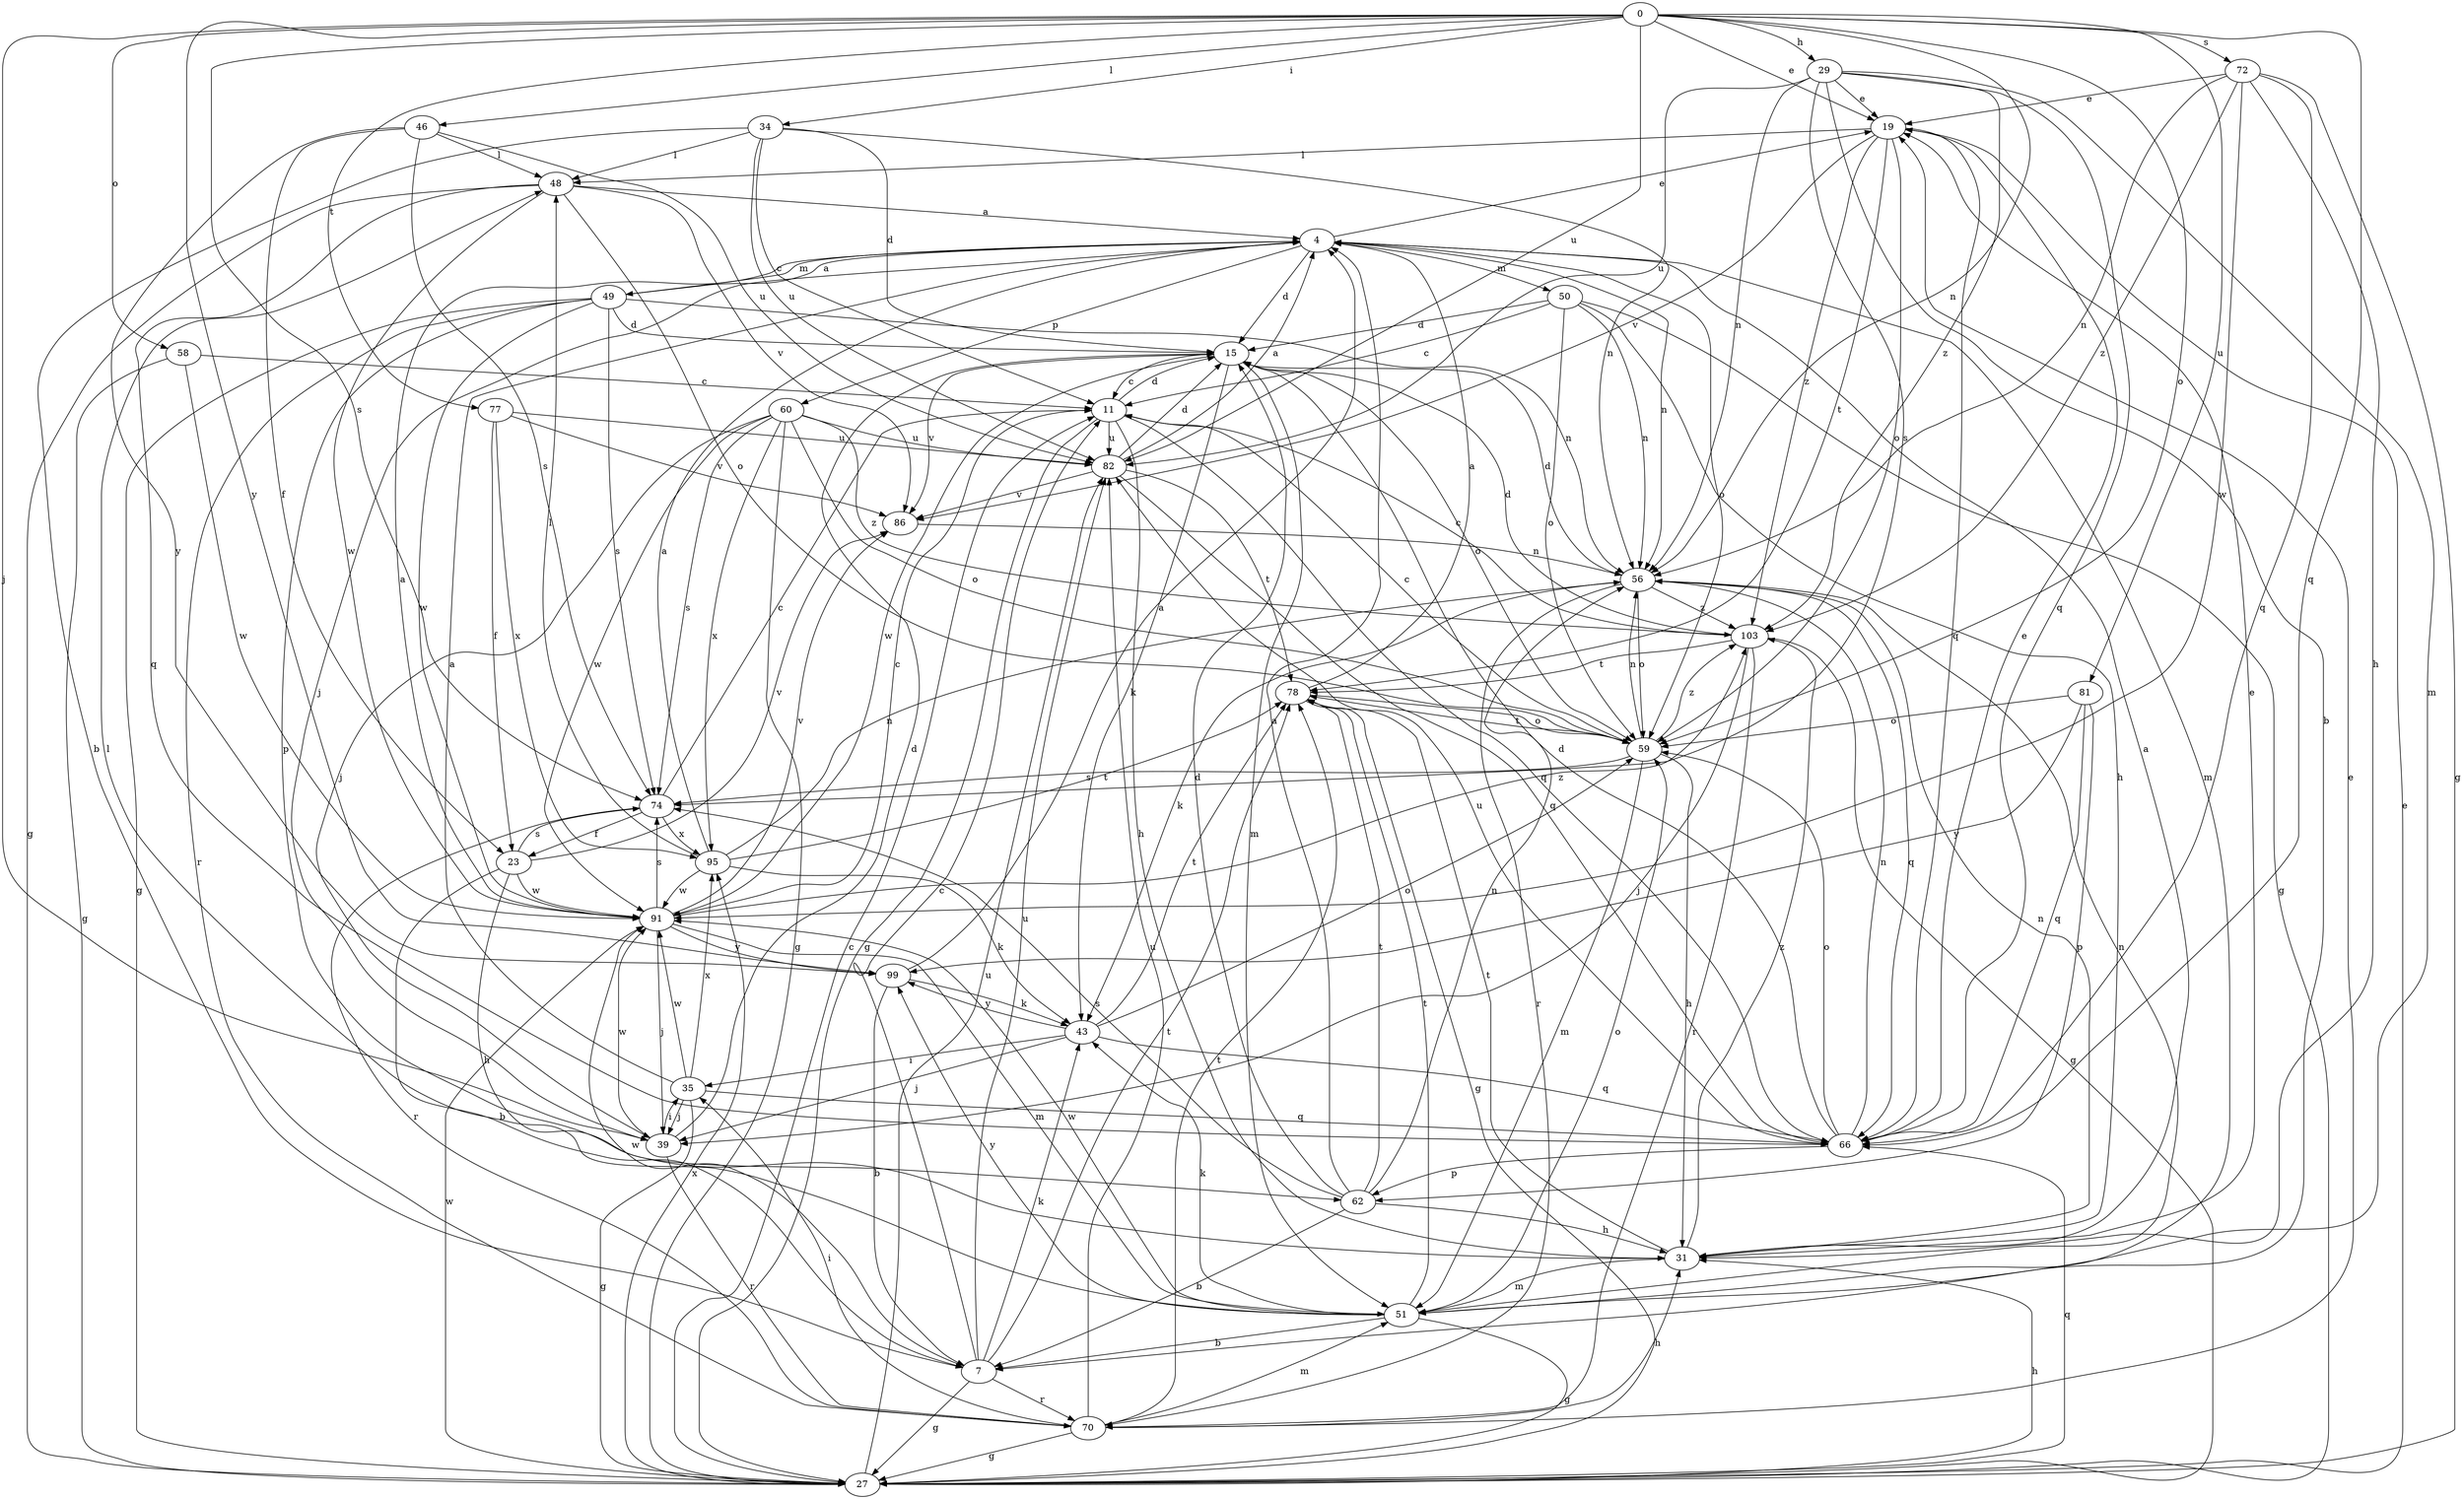 strict digraph  {
0;
4;
7;
11;
15;
19;
23;
27;
29;
31;
34;
35;
39;
43;
46;
48;
49;
50;
51;
56;
58;
59;
60;
62;
66;
70;
72;
74;
77;
78;
81;
82;
86;
91;
95;
99;
103;
0 -> 19  [label=e];
0 -> 29  [label=h];
0 -> 34  [label=i];
0 -> 39  [label=j];
0 -> 46  [label=l];
0 -> 56  [label=n];
0 -> 58  [label=o];
0 -> 59  [label=o];
0 -> 66  [label=q];
0 -> 72  [label=s];
0 -> 74  [label=s];
0 -> 77  [label=t];
0 -> 81  [label=u];
0 -> 82  [label=u];
0 -> 99  [label=y];
4 -> 15  [label=d];
4 -> 19  [label=e];
4 -> 39  [label=j];
4 -> 49  [label=m];
4 -> 50  [label=m];
4 -> 51  [label=m];
4 -> 56  [label=n];
4 -> 59  [label=o];
4 -> 60  [label=p];
7 -> 11  [label=c];
7 -> 27  [label=g];
7 -> 43  [label=k];
7 -> 70  [label=r];
7 -> 78  [label=t];
7 -> 82  [label=u];
7 -> 91  [label=w];
11 -> 15  [label=d];
11 -> 27  [label=g];
11 -> 31  [label=h];
11 -> 66  [label=q];
11 -> 82  [label=u];
15 -> 11  [label=c];
15 -> 43  [label=k];
15 -> 51  [label=m];
15 -> 59  [label=o];
15 -> 86  [label=v];
15 -> 91  [label=w];
19 -> 48  [label=l];
19 -> 59  [label=o];
19 -> 66  [label=q];
19 -> 78  [label=t];
19 -> 86  [label=v];
19 -> 103  [label=z];
23 -> 7  [label=b];
23 -> 31  [label=h];
23 -> 74  [label=s];
23 -> 86  [label=v];
23 -> 91  [label=w];
27 -> 11  [label=c];
27 -> 19  [label=e];
27 -> 31  [label=h];
27 -> 66  [label=q];
27 -> 82  [label=u];
27 -> 91  [label=w];
27 -> 95  [label=x];
29 -> 7  [label=b];
29 -> 19  [label=e];
29 -> 51  [label=m];
29 -> 56  [label=n];
29 -> 66  [label=q];
29 -> 74  [label=s];
29 -> 82  [label=u];
29 -> 103  [label=z];
31 -> 4  [label=a];
31 -> 19  [label=e];
31 -> 51  [label=m];
31 -> 56  [label=n];
31 -> 78  [label=t];
31 -> 103  [label=z];
34 -> 7  [label=b];
34 -> 11  [label=c];
34 -> 15  [label=d];
34 -> 48  [label=l];
34 -> 56  [label=n];
34 -> 82  [label=u];
35 -> 4  [label=a];
35 -> 27  [label=g];
35 -> 39  [label=j];
35 -> 66  [label=q];
35 -> 91  [label=w];
35 -> 95  [label=x];
39 -> 15  [label=d];
39 -> 35  [label=i];
39 -> 70  [label=r];
39 -> 91  [label=w];
43 -> 35  [label=i];
43 -> 39  [label=j];
43 -> 59  [label=o];
43 -> 66  [label=q];
43 -> 78  [label=t];
43 -> 99  [label=y];
46 -> 23  [label=f];
46 -> 48  [label=l];
46 -> 74  [label=s];
46 -> 82  [label=u];
46 -> 99  [label=y];
48 -> 4  [label=a];
48 -> 27  [label=g];
48 -> 59  [label=o];
48 -> 66  [label=q];
48 -> 86  [label=v];
48 -> 91  [label=w];
49 -> 4  [label=a];
49 -> 15  [label=d];
49 -> 27  [label=g];
49 -> 56  [label=n];
49 -> 62  [label=p];
49 -> 70  [label=r];
49 -> 74  [label=s];
49 -> 91  [label=w];
50 -> 11  [label=c];
50 -> 15  [label=d];
50 -> 27  [label=g];
50 -> 31  [label=h];
50 -> 56  [label=n];
50 -> 59  [label=o];
51 -> 7  [label=b];
51 -> 27  [label=g];
51 -> 43  [label=k];
51 -> 48  [label=l];
51 -> 56  [label=n];
51 -> 59  [label=o];
51 -> 78  [label=t];
51 -> 91  [label=w];
51 -> 99  [label=y];
56 -> 15  [label=d];
56 -> 43  [label=k];
56 -> 59  [label=o];
56 -> 66  [label=q];
56 -> 70  [label=r];
56 -> 103  [label=z];
58 -> 11  [label=c];
58 -> 27  [label=g];
58 -> 91  [label=w];
59 -> 11  [label=c];
59 -> 31  [label=h];
59 -> 51  [label=m];
59 -> 56  [label=n];
59 -> 74  [label=s];
59 -> 78  [label=t];
59 -> 103  [label=z];
60 -> 27  [label=g];
60 -> 39  [label=j];
60 -> 59  [label=o];
60 -> 74  [label=s];
60 -> 82  [label=u];
60 -> 91  [label=w];
60 -> 95  [label=x];
60 -> 103  [label=z];
62 -> 4  [label=a];
62 -> 7  [label=b];
62 -> 15  [label=d];
62 -> 31  [label=h];
62 -> 56  [label=n];
62 -> 74  [label=s];
62 -> 78  [label=t];
66 -> 15  [label=d];
66 -> 19  [label=e];
66 -> 56  [label=n];
66 -> 59  [label=o];
66 -> 62  [label=p];
66 -> 82  [label=u];
70 -> 19  [label=e];
70 -> 27  [label=g];
70 -> 31  [label=h];
70 -> 35  [label=i];
70 -> 51  [label=m];
70 -> 78  [label=t];
70 -> 82  [label=u];
72 -> 19  [label=e];
72 -> 27  [label=g];
72 -> 31  [label=h];
72 -> 56  [label=n];
72 -> 66  [label=q];
72 -> 91  [label=w];
72 -> 103  [label=z];
74 -> 11  [label=c];
74 -> 23  [label=f];
74 -> 70  [label=r];
74 -> 95  [label=x];
77 -> 23  [label=f];
77 -> 82  [label=u];
77 -> 86  [label=v];
77 -> 95  [label=x];
78 -> 4  [label=a];
78 -> 27  [label=g];
78 -> 59  [label=o];
81 -> 59  [label=o];
81 -> 62  [label=p];
81 -> 66  [label=q];
81 -> 99  [label=y];
82 -> 4  [label=a];
82 -> 15  [label=d];
82 -> 66  [label=q];
82 -> 78  [label=t];
82 -> 86  [label=v];
86 -> 56  [label=n];
91 -> 4  [label=a];
91 -> 11  [label=c];
91 -> 39  [label=j];
91 -> 51  [label=m];
91 -> 74  [label=s];
91 -> 86  [label=v];
91 -> 99  [label=y];
91 -> 103  [label=z];
95 -> 4  [label=a];
95 -> 43  [label=k];
95 -> 48  [label=l];
95 -> 56  [label=n];
95 -> 78  [label=t];
95 -> 91  [label=w];
99 -> 4  [label=a];
99 -> 7  [label=b];
99 -> 43  [label=k];
103 -> 11  [label=c];
103 -> 15  [label=d];
103 -> 27  [label=g];
103 -> 39  [label=j];
103 -> 70  [label=r];
103 -> 78  [label=t];
}

